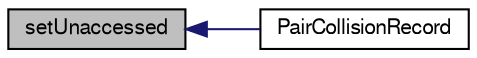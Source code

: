 digraph "setUnaccessed"
{
  bgcolor="transparent";
  edge [fontname="FreeSans",fontsize="10",labelfontname="FreeSans",labelfontsize="10"];
  node [fontname="FreeSans",fontsize="10",shape=record];
  rankdir="LR";
  Node85 [label="setUnaccessed",height=0.2,width=0.4,color="black", fillcolor="grey75", style="filled", fontcolor="black"];
  Node85 -> Node86 [dir="back",color="midnightblue",fontsize="10",style="solid",fontname="FreeSans"];
  Node86 [label="PairCollisionRecord",height=0.2,width=0.4,color="black",URL="$a23870.html#a8239d90014fd9d977a58aa35db3c513f",tooltip="Construct from components. "];
}
